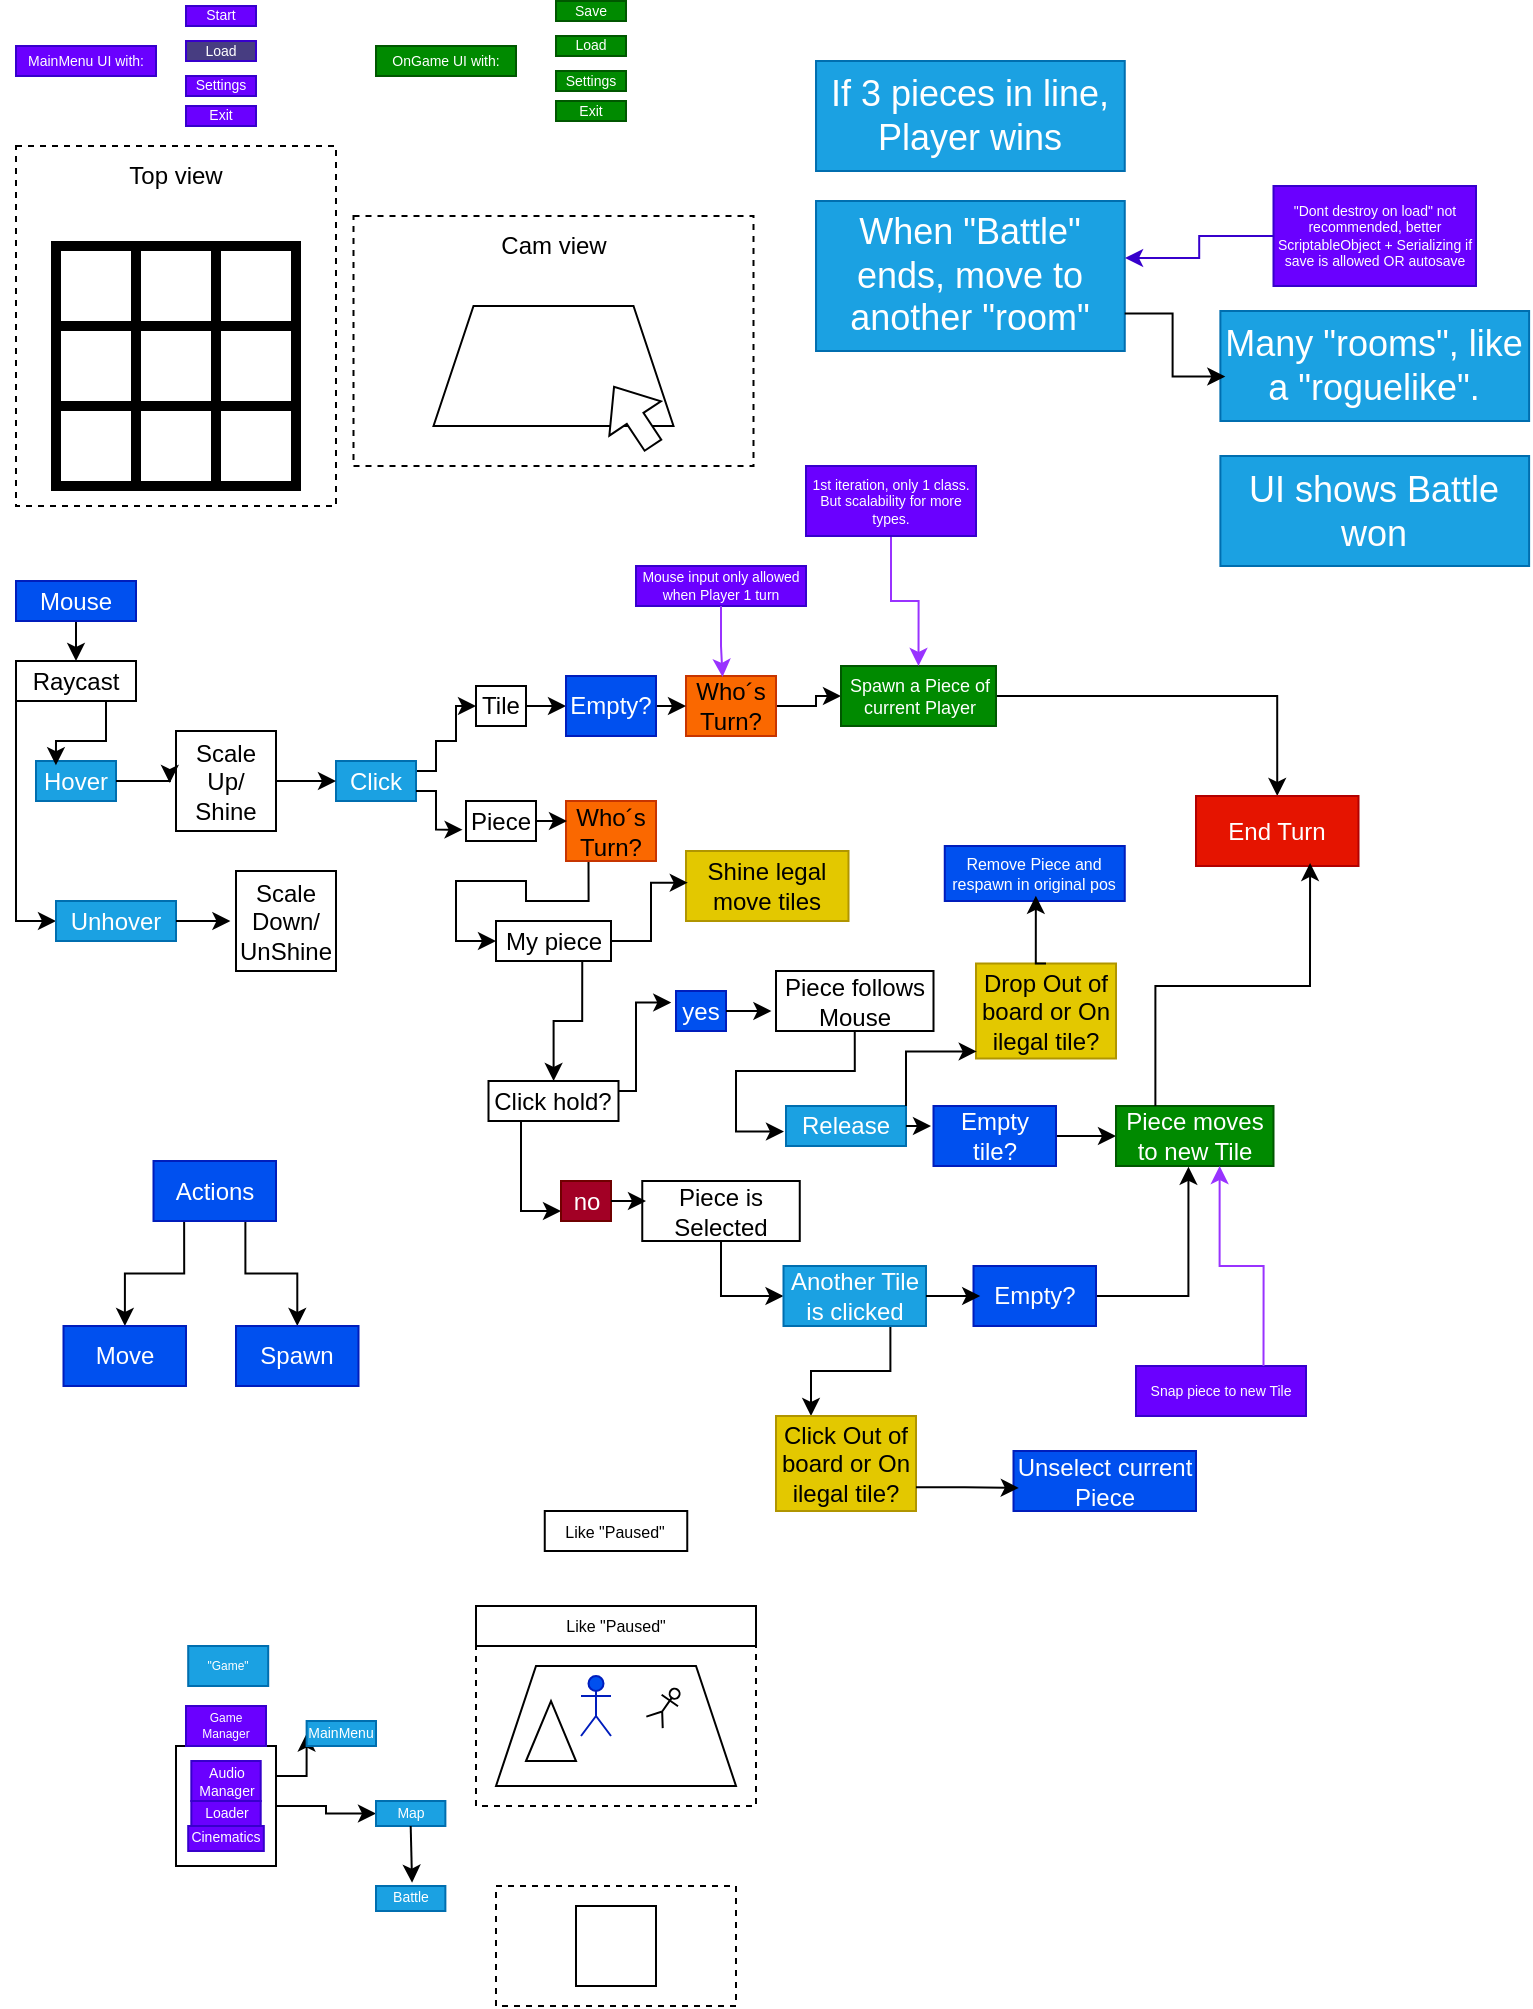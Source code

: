 <mxfile version="26.2.2">
  <diagram name="Page-1" id="vxN26Njm0pty9suC8YzT">
    <mxGraphModel dx="476" dy="280" grid="1" gridSize="10" guides="1" tooltips="1" connect="1" arrows="1" fold="1" page="1" pageScale="1" pageWidth="850" pageHeight="1100" math="0" shadow="0">
      <root>
        <mxCell id="0" />
        <mxCell id="1" parent="0" />
        <mxCell id="ZmJdUDW0BF6F8Jxe1vOk-39" value="" style="rounded=0;whiteSpace=wrap;html=1;dashed=1;" vertex="1" parent="1">
          <mxGeometry x="280" y="950" width="120" height="60" as="geometry" />
        </mxCell>
        <mxCell id="ZmJdUDW0BF6F8Jxe1vOk-38" value="" style="rounded=0;whiteSpace=wrap;html=1;dashed=1;" vertex="1" parent="1">
          <mxGeometry x="270" y="830" width="140" height="80" as="geometry" />
        </mxCell>
        <mxCell id="ci3O0Wn9E2MYP6Jl1eG7-16" value="" style="rounded=0;whiteSpace=wrap;html=1;fillColor=none;dashed=1;" parent="1" vertex="1">
          <mxGeometry x="40" y="80" width="160" height="180" as="geometry" />
        </mxCell>
        <mxCell id="ci3O0Wn9E2MYP6Jl1eG7-1" value="" style="whiteSpace=wrap;html=1;aspect=fixed;fillColor=none;strokeWidth=5;" parent="1" vertex="1">
          <mxGeometry x="60" y="130" width="40" height="40" as="geometry" />
        </mxCell>
        <mxCell id="ci3O0Wn9E2MYP6Jl1eG7-3" value="" style="whiteSpace=wrap;html=1;aspect=fixed;fillColor=none;strokeWidth=5;" parent="1" vertex="1">
          <mxGeometry x="100" y="130" width="40" height="40" as="geometry" />
        </mxCell>
        <mxCell id="ci3O0Wn9E2MYP6Jl1eG7-4" value="" style="whiteSpace=wrap;html=1;aspect=fixed;fillColor=none;strokeWidth=5;" parent="1" vertex="1">
          <mxGeometry x="140" y="130" width="40" height="40" as="geometry" />
        </mxCell>
        <mxCell id="ci3O0Wn9E2MYP6Jl1eG7-5" value="" style="whiteSpace=wrap;html=1;aspect=fixed;fillColor=none;strokeWidth=5;" parent="1" vertex="1">
          <mxGeometry x="60" y="170" width="40" height="40" as="geometry" />
        </mxCell>
        <mxCell id="ci3O0Wn9E2MYP6Jl1eG7-6" value="" style="whiteSpace=wrap;html=1;aspect=fixed;fillColor=none;strokeWidth=5;" parent="1" vertex="1">
          <mxGeometry x="100" y="170" width="40" height="40" as="geometry" />
        </mxCell>
        <mxCell id="ci3O0Wn9E2MYP6Jl1eG7-7" value="" style="whiteSpace=wrap;html=1;aspect=fixed;fillColor=none;strokeWidth=5;" parent="1" vertex="1">
          <mxGeometry x="140" y="170" width="40" height="40" as="geometry" />
        </mxCell>
        <mxCell id="ci3O0Wn9E2MYP6Jl1eG7-8" value="" style="whiteSpace=wrap;html=1;aspect=fixed;fillColor=none;strokeWidth=5;" parent="1" vertex="1">
          <mxGeometry x="60" y="210" width="40" height="40" as="geometry" />
        </mxCell>
        <mxCell id="ci3O0Wn9E2MYP6Jl1eG7-9" value="" style="whiteSpace=wrap;html=1;aspect=fixed;fillColor=none;strokeWidth=5;" parent="1" vertex="1">
          <mxGeometry x="100" y="210" width="40" height="40" as="geometry" />
        </mxCell>
        <mxCell id="ci3O0Wn9E2MYP6Jl1eG7-10" value="" style="whiteSpace=wrap;html=1;aspect=fixed;fillColor=none;strokeWidth=5;" parent="1" vertex="1">
          <mxGeometry x="140" y="210" width="40" height="40" as="geometry" />
        </mxCell>
        <mxCell id="ci3O0Wn9E2MYP6Jl1eG7-12" value="" style="shape=trapezoid;perimeter=trapezoidPerimeter;whiteSpace=wrap;html=1;fixedSize=1;" parent="1" vertex="1">
          <mxGeometry x="248.75" y="160" width="120" height="60" as="geometry" />
        </mxCell>
        <mxCell id="ci3O0Wn9E2MYP6Jl1eG7-13" value="" style="shape=flexArrow;endArrow=classic;html=1;rounded=0;fillColor=#FFFFFF;" parent="1" edge="1">
          <mxGeometry width="50" height="50" relative="1" as="geometry">
            <mxPoint x="358.75" y="230" as="sourcePoint" />
            <mxPoint x="338.75" y="200" as="targetPoint" />
          </mxGeometry>
        </mxCell>
        <mxCell id="ci3O0Wn9E2MYP6Jl1eG7-14" value="Top view" style="text;html=1;align=center;verticalAlign=middle;whiteSpace=wrap;rounded=0;" parent="1" vertex="1">
          <mxGeometry x="90" y="80" width="60" height="30" as="geometry" />
        </mxCell>
        <mxCell id="ci3O0Wn9E2MYP6Jl1eG7-15" value="Cam view" style="text;html=1;align=center;verticalAlign=middle;whiteSpace=wrap;rounded=0;" parent="1" vertex="1">
          <mxGeometry x="278.75" y="115" width="60" height="30" as="geometry" />
        </mxCell>
        <mxCell id="ci3O0Wn9E2MYP6Jl1eG7-17" value="" style="rounded=0;whiteSpace=wrap;html=1;fillColor=none;dashed=1;" parent="1" vertex="1">
          <mxGeometry x="208.75" y="115" width="200" height="125" as="geometry" />
        </mxCell>
        <mxCell id="ci3O0Wn9E2MYP6Jl1eG7-33" style="edgeStyle=orthogonalEdgeStyle;rounded=0;orthogonalLoop=1;jettySize=auto;html=1;exitX=0.25;exitY=1;exitDx=0;exitDy=0;entryX=0;entryY=0.5;entryDx=0;entryDy=0;" parent="1" source="ci3O0Wn9E2MYP6Jl1eG7-20" target="ci3O0Wn9E2MYP6Jl1eG7-32" edge="1">
          <mxGeometry relative="1" as="geometry">
            <Array as="points">
              <mxPoint x="40" y="357.5" />
              <mxPoint x="40" y="467.5" />
            </Array>
          </mxGeometry>
        </mxCell>
        <mxCell id="ci3O0Wn9E2MYP6Jl1eG7-20" value="Raycast" style="rounded=0;whiteSpace=wrap;html=1;" parent="1" vertex="1">
          <mxGeometry x="40" y="337.5" width="60" height="20" as="geometry" />
        </mxCell>
        <mxCell id="ci3O0Wn9E2MYP6Jl1eG7-27" style="edgeStyle=orthogonalEdgeStyle;rounded=0;orthogonalLoop=1;jettySize=auto;html=1;exitX=1;exitY=0.25;exitDx=0;exitDy=0;entryX=0;entryY=0.5;entryDx=0;entryDy=0;" parent="1" source="ci3O0Wn9E2MYP6Jl1eG7-21" target="ci3O0Wn9E2MYP6Jl1eG7-26" edge="1">
          <mxGeometry relative="1" as="geometry">
            <Array as="points">
              <mxPoint x="250" y="392.5" />
              <mxPoint x="250" y="377.5" />
              <mxPoint x="260" y="377.5" />
              <mxPoint x="260" y="360.5" />
            </Array>
          </mxGeometry>
        </mxCell>
        <mxCell id="ci3O0Wn9E2MYP6Jl1eG7-21" value="Click" style="rounded=0;whiteSpace=wrap;html=1;fillColor=#1ba1e2;fontColor=#ffffff;strokeColor=#006EAF;" parent="1" vertex="1">
          <mxGeometry x="200" y="387.5" width="40" height="20" as="geometry" />
        </mxCell>
        <mxCell id="ci3O0Wn9E2MYP6Jl1eG7-22" value="Hover" style="rounded=0;whiteSpace=wrap;html=1;fillColor=#1ba1e2;fontColor=#ffffff;strokeColor=#006EAF;" parent="1" vertex="1">
          <mxGeometry x="50" y="387.5" width="40" height="20" as="geometry" />
        </mxCell>
        <mxCell id="ci3O0Wn9E2MYP6Jl1eG7-89" style="edgeStyle=orthogonalEdgeStyle;rounded=0;orthogonalLoop=1;jettySize=auto;html=1;exitX=1;exitY=0.5;exitDx=0;exitDy=0;entryX=0;entryY=0.5;entryDx=0;entryDy=0;" parent="1" source="ci3O0Wn9E2MYP6Jl1eG7-99" target="ci3O0Wn9E2MYP6Jl1eG7-87" edge="1">
          <mxGeometry relative="1" as="geometry" />
        </mxCell>
        <mxCell id="ci3O0Wn9E2MYP6Jl1eG7-23" value="Release" style="rounded=0;whiteSpace=wrap;html=1;fillColor=#1ba1e2;fontColor=#ffffff;strokeColor=#006EAF;" parent="1" vertex="1">
          <mxGeometry x="425" y="560" width="60" height="20" as="geometry" />
        </mxCell>
        <mxCell id="ci3O0Wn9E2MYP6Jl1eG7-58" style="edgeStyle=orthogonalEdgeStyle;rounded=0;orthogonalLoop=1;jettySize=auto;html=1;exitX=1;exitY=0.5;exitDx=0;exitDy=0;entryX=0;entryY=0.5;entryDx=0;entryDy=0;" parent="1" source="ci3O0Wn9E2MYP6Jl1eG7-26" target="ci3O0Wn9E2MYP6Jl1eG7-57" edge="1">
          <mxGeometry relative="1" as="geometry" />
        </mxCell>
        <mxCell id="ci3O0Wn9E2MYP6Jl1eG7-26" value="Tile" style="rounded=0;whiteSpace=wrap;html=1;" parent="1" vertex="1">
          <mxGeometry x="270" y="350" width="25" height="20" as="geometry" />
        </mxCell>
        <mxCell id="ci3O0Wn9E2MYP6Jl1eG7-28" value="Piece" style="rounded=0;whiteSpace=wrap;html=1;" parent="1" vertex="1">
          <mxGeometry x="265" y="407.5" width="35" height="20" as="geometry" />
        </mxCell>
        <mxCell id="ci3O0Wn9E2MYP6Jl1eG7-32" value="Unhover" style="rounded=0;whiteSpace=wrap;html=1;fillColor=#1ba1e2;fontColor=#ffffff;strokeColor=#006EAF;" parent="1" vertex="1">
          <mxGeometry x="60" y="457.5" width="60" height="20" as="geometry" />
        </mxCell>
        <mxCell id="ci3O0Wn9E2MYP6Jl1eG7-35" style="edgeStyle=orthogonalEdgeStyle;rounded=0;orthogonalLoop=1;jettySize=auto;html=1;exitX=0.75;exitY=1;exitDx=0;exitDy=0;entryX=0.249;entryY=0.106;entryDx=0;entryDy=0;entryPerimeter=0;" parent="1" source="ci3O0Wn9E2MYP6Jl1eG7-20" target="ci3O0Wn9E2MYP6Jl1eG7-22" edge="1">
          <mxGeometry relative="1" as="geometry" />
        </mxCell>
        <mxCell id="ci3O0Wn9E2MYP6Jl1eG7-40" style="edgeStyle=orthogonalEdgeStyle;rounded=0;orthogonalLoop=1;jettySize=auto;html=1;exitX=1;exitY=0.5;exitDx=0;exitDy=0;entryX=0;entryY=0.5;entryDx=0;entryDy=0;" parent="1" source="ci3O0Wn9E2MYP6Jl1eG7-36" target="ci3O0Wn9E2MYP6Jl1eG7-21" edge="1">
          <mxGeometry relative="1" as="geometry" />
        </mxCell>
        <mxCell id="ci3O0Wn9E2MYP6Jl1eG7-36" value="Scale Up/ Shine" style="rounded=0;whiteSpace=wrap;html=1;" parent="1" vertex="1">
          <mxGeometry x="120" y="372.5" width="50" height="50" as="geometry" />
        </mxCell>
        <mxCell id="ci3O0Wn9E2MYP6Jl1eG7-37" style="edgeStyle=orthogonalEdgeStyle;rounded=0;orthogonalLoop=1;jettySize=auto;html=1;exitX=1;exitY=0.5;exitDx=0;exitDy=0;entryX=-0.062;entryY=0.52;entryDx=0;entryDy=0;entryPerimeter=0;" parent="1" source="ci3O0Wn9E2MYP6Jl1eG7-22" target="ci3O0Wn9E2MYP6Jl1eG7-36" edge="1">
          <mxGeometry relative="1" as="geometry" />
        </mxCell>
        <mxCell id="ci3O0Wn9E2MYP6Jl1eG7-38" value="Scale Down/ UnShine" style="rounded=0;whiteSpace=wrap;html=1;" parent="1" vertex="1">
          <mxGeometry x="150" y="442.5" width="50" height="50" as="geometry" />
        </mxCell>
        <mxCell id="ci3O0Wn9E2MYP6Jl1eG7-39" style="edgeStyle=orthogonalEdgeStyle;rounded=0;orthogonalLoop=1;jettySize=auto;html=1;exitX=1;exitY=0.5;exitDx=0;exitDy=0;entryX=-0.057;entryY=0.492;entryDx=0;entryDy=0;entryPerimeter=0;" parent="1" source="ci3O0Wn9E2MYP6Jl1eG7-32" target="ci3O0Wn9E2MYP6Jl1eG7-38" edge="1">
          <mxGeometry relative="1" as="geometry" />
        </mxCell>
        <mxCell id="ci3O0Wn9E2MYP6Jl1eG7-43" style="edgeStyle=orthogonalEdgeStyle;rounded=0;orthogonalLoop=1;jettySize=auto;html=1;exitX=1;exitY=0.75;exitDx=0;exitDy=0;entryX=-0.049;entryY=0.717;entryDx=0;entryDy=0;entryPerimeter=0;" parent="1" source="ci3O0Wn9E2MYP6Jl1eG7-21" target="ci3O0Wn9E2MYP6Jl1eG7-28" edge="1">
          <mxGeometry relative="1" as="geometry">
            <Array as="points">
              <mxPoint x="250" y="402.5" />
              <mxPoint x="250" y="421.5" />
            </Array>
          </mxGeometry>
        </mxCell>
        <mxCell id="ci3O0Wn9E2MYP6Jl1eG7-45" style="edgeStyle=orthogonalEdgeStyle;rounded=0;orthogonalLoop=1;jettySize=auto;html=1;exitX=0.5;exitY=1;exitDx=0;exitDy=0;entryX=0.5;entryY=0;entryDx=0;entryDy=0;" parent="1" source="ci3O0Wn9E2MYP6Jl1eG7-44" target="ci3O0Wn9E2MYP6Jl1eG7-20" edge="1">
          <mxGeometry relative="1" as="geometry" />
        </mxCell>
        <mxCell id="ci3O0Wn9E2MYP6Jl1eG7-44" value="Mouse" style="rounded=0;whiteSpace=wrap;html=1;fillColor=#0050ef;fontColor=#ffffff;strokeColor=#001DBC;" parent="1" vertex="1">
          <mxGeometry x="40" y="297.5" width="60" height="20" as="geometry" />
        </mxCell>
        <mxCell id="ci3O0Wn9E2MYP6Jl1eG7-63" style="edgeStyle=orthogonalEdgeStyle;rounded=0;orthogonalLoop=1;jettySize=auto;html=1;exitX=1;exitY=0.5;exitDx=0;exitDy=0;" parent="1" source="ci3O0Wn9E2MYP6Jl1eG7-46" target="ci3O0Wn9E2MYP6Jl1eG7-51" edge="1">
          <mxGeometry relative="1" as="geometry" />
        </mxCell>
        <mxCell id="ci3O0Wn9E2MYP6Jl1eG7-46" value="Who´s Turn?" style="rounded=0;whiteSpace=wrap;html=1;fillColor=#fa6800;fontColor=#000000;strokeColor=#C73500;" parent="1" vertex="1">
          <mxGeometry x="375" y="345" width="45" height="30" as="geometry" />
        </mxCell>
        <mxCell id="ci3O0Wn9E2MYP6Jl1eG7-48" value="Mouse input only allowed when Player 1 turn" style="rounded=0;whiteSpace=wrap;html=1;fillColor=#6a00ff;fontColor=#ffffff;strokeColor=#3700CC;fontSize=7;" parent="1" vertex="1">
          <mxGeometry x="350" y="290" width="85" height="20" as="geometry" />
        </mxCell>
        <mxCell id="ci3O0Wn9E2MYP6Jl1eG7-50" style="edgeStyle=orthogonalEdgeStyle;rounded=0;orthogonalLoop=1;jettySize=auto;html=1;exitX=0.5;exitY=1;exitDx=0;exitDy=0;entryX=0.406;entryY=0.015;entryDx=0;entryDy=0;entryPerimeter=0;strokeColor=#9933FF;" parent="1" source="ci3O0Wn9E2MYP6Jl1eG7-48" target="ci3O0Wn9E2MYP6Jl1eG7-46" edge="1">
          <mxGeometry relative="1" as="geometry">
            <Array as="points">
              <mxPoint x="392" y="330" />
              <mxPoint x="393" y="330" />
            </Array>
          </mxGeometry>
        </mxCell>
        <mxCell id="ci3O0Wn9E2MYP6Jl1eG7-73" style="edgeStyle=orthogonalEdgeStyle;rounded=0;orthogonalLoop=1;jettySize=auto;html=1;exitX=1;exitY=0.5;exitDx=0;exitDy=0;entryX=0.5;entryY=0;entryDx=0;entryDy=0;" parent="1" source="ci3O0Wn9E2MYP6Jl1eG7-51" target="ci3O0Wn9E2MYP6Jl1eG7-72" edge="1">
          <mxGeometry relative="1" as="geometry" />
        </mxCell>
        <mxCell id="ci3O0Wn9E2MYP6Jl1eG7-51" value="Spawn a Piece of current Player" style="rounded=0;whiteSpace=wrap;html=1;fontSize=9;fillColor=#008a00;fontColor=#ffffff;strokeColor=#005700;" parent="1" vertex="1">
          <mxGeometry x="452.5" y="340" width="77.5" height="30" as="geometry" />
        </mxCell>
        <mxCell id="ci3O0Wn9E2MYP6Jl1eG7-56" style="edgeStyle=orthogonalEdgeStyle;rounded=0;orthogonalLoop=1;jettySize=auto;html=1;exitX=0.5;exitY=1;exitDx=0;exitDy=0;entryX=0.5;entryY=0;entryDx=0;entryDy=0;strokeColor=#9933FF;" parent="1" source="ci3O0Wn9E2MYP6Jl1eG7-54" target="ci3O0Wn9E2MYP6Jl1eG7-51" edge="1">
          <mxGeometry relative="1" as="geometry" />
        </mxCell>
        <mxCell id="ci3O0Wn9E2MYP6Jl1eG7-54" value="1st iteration, only 1 class. But scalability for more types." style="rounded=0;whiteSpace=wrap;html=1;fillColor=#6a00ff;fontColor=#ffffff;strokeColor=#3700CC;fontSize=7;" parent="1" vertex="1">
          <mxGeometry x="435" y="240" width="85" height="35" as="geometry" />
        </mxCell>
        <mxCell id="ci3O0Wn9E2MYP6Jl1eG7-59" style="edgeStyle=orthogonalEdgeStyle;rounded=0;orthogonalLoop=1;jettySize=auto;html=1;exitX=1;exitY=0.5;exitDx=0;exitDy=0;entryX=0;entryY=0.5;entryDx=0;entryDy=0;" parent="1" source="ci3O0Wn9E2MYP6Jl1eG7-57" target="ci3O0Wn9E2MYP6Jl1eG7-46" edge="1">
          <mxGeometry relative="1" as="geometry" />
        </mxCell>
        <mxCell id="ci3O0Wn9E2MYP6Jl1eG7-57" value="Empty?" style="rounded=0;whiteSpace=wrap;html=1;fillColor=#0050ef;fontColor=#ffffff;strokeColor=#001DBC;" parent="1" vertex="1">
          <mxGeometry x="315" y="345" width="45" height="30" as="geometry" />
        </mxCell>
        <mxCell id="ci3O0Wn9E2MYP6Jl1eG7-69" style="edgeStyle=orthogonalEdgeStyle;rounded=0;orthogonalLoop=1;jettySize=auto;html=1;exitX=0.25;exitY=1;exitDx=0;exitDy=0;entryX=0;entryY=0.5;entryDx=0;entryDy=0;" parent="1" source="ci3O0Wn9E2MYP6Jl1eG7-65" target="ci3O0Wn9E2MYP6Jl1eG7-67" edge="1">
          <mxGeometry relative="1" as="geometry" />
        </mxCell>
        <mxCell id="ci3O0Wn9E2MYP6Jl1eG7-65" value="Who´s Turn?" style="rounded=0;whiteSpace=wrap;html=1;fillColor=#fa6800;fontColor=#000000;strokeColor=#C73500;" parent="1" vertex="1">
          <mxGeometry x="315" y="407.5" width="45" height="30" as="geometry" />
        </mxCell>
        <mxCell id="ci3O0Wn9E2MYP6Jl1eG7-66" style="edgeStyle=orthogonalEdgeStyle;rounded=0;orthogonalLoop=1;jettySize=auto;html=1;exitX=1;exitY=0.5;exitDx=0;exitDy=0;entryX=0.012;entryY=0.356;entryDx=0;entryDy=0;entryPerimeter=0;" parent="1" source="ci3O0Wn9E2MYP6Jl1eG7-28" target="ci3O0Wn9E2MYP6Jl1eG7-65" edge="1">
          <mxGeometry relative="1" as="geometry" />
        </mxCell>
        <mxCell id="ci3O0Wn9E2MYP6Jl1eG7-75" style="edgeStyle=orthogonalEdgeStyle;rounded=0;orthogonalLoop=1;jettySize=auto;html=1;exitX=0.75;exitY=1;exitDx=0;exitDy=0;" parent="1" source="ci3O0Wn9E2MYP6Jl1eG7-67" target="ci3O0Wn9E2MYP6Jl1eG7-74" edge="1">
          <mxGeometry relative="1" as="geometry" />
        </mxCell>
        <mxCell id="ci3O0Wn9E2MYP6Jl1eG7-67" value="My piece" style="rounded=0;whiteSpace=wrap;html=1;" parent="1" vertex="1">
          <mxGeometry x="280" y="467.5" width="57.5" height="20" as="geometry" />
        </mxCell>
        <mxCell id="ci3O0Wn9E2MYP6Jl1eG7-70" value="Shine legal move tiles" style="rounded=0;whiteSpace=wrap;html=1;fillColor=#e3c800;fontColor=#000000;strokeColor=#B09500;" parent="1" vertex="1">
          <mxGeometry x="375" y="432.5" width="81.25" height="35" as="geometry" />
        </mxCell>
        <mxCell id="ci3O0Wn9E2MYP6Jl1eG7-71" style="edgeStyle=orthogonalEdgeStyle;rounded=0;orthogonalLoop=1;jettySize=auto;html=1;exitX=1;exitY=0.5;exitDx=0;exitDy=0;entryX=0.011;entryY=0.453;entryDx=0;entryDy=0;entryPerimeter=0;" parent="1" source="ci3O0Wn9E2MYP6Jl1eG7-67" target="ci3O0Wn9E2MYP6Jl1eG7-70" edge="1">
          <mxGeometry relative="1" as="geometry" />
        </mxCell>
        <mxCell id="ci3O0Wn9E2MYP6Jl1eG7-72" value="End Turn" style="rounded=0;whiteSpace=wrap;html=1;fillColor=#e51400;fontColor=#ffffff;strokeColor=#B20000;" parent="1" vertex="1">
          <mxGeometry x="630" y="405" width="81.25" height="35" as="geometry" />
        </mxCell>
        <mxCell id="ci3O0Wn9E2MYP6Jl1eG7-94" style="edgeStyle=orthogonalEdgeStyle;rounded=0;orthogonalLoop=1;jettySize=auto;html=1;exitX=0.25;exitY=1;exitDx=0;exitDy=0;entryX=0;entryY=0.75;entryDx=0;entryDy=0;" parent="1" source="ci3O0Wn9E2MYP6Jl1eG7-74" target="ci3O0Wn9E2MYP6Jl1eG7-81" edge="1">
          <mxGeometry relative="1" as="geometry" />
        </mxCell>
        <mxCell id="ci3O0Wn9E2MYP6Jl1eG7-74" value="Click hold?" style="rounded=0;whiteSpace=wrap;html=1;" parent="1" vertex="1">
          <mxGeometry x="276.25" y="547.5" width="65" height="20" as="geometry" />
        </mxCell>
        <mxCell id="ci3O0Wn9E2MYP6Jl1eG7-76" value="Piece follows Mouse" style="rounded=0;whiteSpace=wrap;html=1;" parent="1" vertex="1">
          <mxGeometry x="420" y="492.5" width="78.75" height="30" as="geometry" />
        </mxCell>
        <mxCell id="ci3O0Wn9E2MYP6Jl1eG7-86" style="edgeStyle=orthogonalEdgeStyle;rounded=0;orthogonalLoop=1;jettySize=auto;html=1;exitX=0.5;exitY=1;exitDx=0;exitDy=0;entryX=0;entryY=0.5;entryDx=0;entryDy=0;" parent="1" source="ci3O0Wn9E2MYP6Jl1eG7-78" target="ci3O0Wn9E2MYP6Jl1eG7-85" edge="1">
          <mxGeometry relative="1" as="geometry" />
        </mxCell>
        <mxCell id="ci3O0Wn9E2MYP6Jl1eG7-78" value="Piece is Selected" style="rounded=0;whiteSpace=wrap;html=1;" parent="1" vertex="1">
          <mxGeometry x="353.13" y="597.5" width="78.75" height="30" as="geometry" />
        </mxCell>
        <mxCell id="ci3O0Wn9E2MYP6Jl1eG7-79" value="yes" style="rounded=0;whiteSpace=wrap;html=1;fillColor=#0050ef;fontColor=#ffffff;strokeColor=#001DBC;" parent="1" vertex="1">
          <mxGeometry x="370" y="502.5" width="25" height="20" as="geometry" />
        </mxCell>
        <mxCell id="ci3O0Wn9E2MYP6Jl1eG7-80" style="edgeStyle=orthogonalEdgeStyle;rounded=0;orthogonalLoop=1;jettySize=auto;html=1;exitX=1;exitY=0.25;exitDx=0;exitDy=0;entryX=-0.095;entryY=0.29;entryDx=0;entryDy=0;entryPerimeter=0;" parent="1" source="ci3O0Wn9E2MYP6Jl1eG7-74" target="ci3O0Wn9E2MYP6Jl1eG7-79" edge="1">
          <mxGeometry relative="1" as="geometry">
            <Array as="points">
              <mxPoint x="350" y="552.5" />
              <mxPoint x="350" y="508.5" />
            </Array>
          </mxGeometry>
        </mxCell>
        <mxCell id="ci3O0Wn9E2MYP6Jl1eG7-81" value="no" style="rounded=0;whiteSpace=wrap;html=1;fillColor=#a20025;fontColor=#ffffff;strokeColor=#6F0000;" parent="1" vertex="1">
          <mxGeometry x="312.5" y="597.5" width="25" height="20" as="geometry" />
        </mxCell>
        <mxCell id="ci3O0Wn9E2MYP6Jl1eG7-83" style="edgeStyle=orthogonalEdgeStyle;rounded=0;orthogonalLoop=1;jettySize=auto;html=1;exitX=1;exitY=0.5;exitDx=0;exitDy=0;entryX=-0.029;entryY=0.664;entryDx=0;entryDy=0;entryPerimeter=0;" parent="1" source="ci3O0Wn9E2MYP6Jl1eG7-79" target="ci3O0Wn9E2MYP6Jl1eG7-76" edge="1">
          <mxGeometry relative="1" as="geometry" />
        </mxCell>
        <mxCell id="ci3O0Wn9E2MYP6Jl1eG7-108" style="edgeStyle=orthogonalEdgeStyle;rounded=0;orthogonalLoop=1;jettySize=auto;html=1;exitX=0.75;exitY=1;exitDx=0;exitDy=0;entryX=0.25;entryY=0;entryDx=0;entryDy=0;" parent="1" source="ci3O0Wn9E2MYP6Jl1eG7-85" target="ci3O0Wn9E2MYP6Jl1eG7-107" edge="1">
          <mxGeometry relative="1" as="geometry" />
        </mxCell>
        <mxCell id="ci3O0Wn9E2MYP6Jl1eG7-85" value="Another Tile is clicked" style="rounded=0;whiteSpace=wrap;html=1;fillColor=#1ba1e2;fontColor=#ffffff;strokeColor=#006EAF;" parent="1" vertex="1">
          <mxGeometry x="423.75" y="640" width="71.25" height="30" as="geometry" />
        </mxCell>
        <mxCell id="ci3O0Wn9E2MYP6Jl1eG7-87" value="Piece moves to new Tile" style="rounded=0;whiteSpace=wrap;html=1;fillColor=#008a00;fontColor=#ffffff;strokeColor=#005700;" parent="1" vertex="1">
          <mxGeometry x="590" y="560" width="78.75" height="30" as="geometry" />
        </mxCell>
        <mxCell id="ci3O0Wn9E2MYP6Jl1eG7-88" style="edgeStyle=orthogonalEdgeStyle;rounded=0;orthogonalLoop=1;jettySize=auto;html=1;exitX=0.5;exitY=1;exitDx=0;exitDy=0;entryX=-0.017;entryY=0.64;entryDx=0;entryDy=0;entryPerimeter=0;" parent="1" source="ci3O0Wn9E2MYP6Jl1eG7-76" target="ci3O0Wn9E2MYP6Jl1eG7-23" edge="1">
          <mxGeometry relative="1" as="geometry" />
        </mxCell>
        <mxCell id="ci3O0Wn9E2MYP6Jl1eG7-90" style="edgeStyle=orthogonalEdgeStyle;rounded=0;orthogonalLoop=1;jettySize=auto;html=1;exitX=1;exitY=0.5;exitDx=0;exitDy=0;entryX=0.46;entryY=1.013;entryDx=0;entryDy=0;entryPerimeter=0;" parent="1" source="ci3O0Wn9E2MYP6Jl1eG7-96" target="ci3O0Wn9E2MYP6Jl1eG7-87" edge="1">
          <mxGeometry relative="1" as="geometry" />
        </mxCell>
        <mxCell id="ci3O0Wn9E2MYP6Jl1eG7-91" style="edgeStyle=orthogonalEdgeStyle;rounded=0;orthogonalLoop=1;jettySize=auto;html=1;exitX=0.25;exitY=0;exitDx=0;exitDy=0;entryX=0.702;entryY=0.957;entryDx=0;entryDy=0;entryPerimeter=0;" parent="1" source="ci3O0Wn9E2MYP6Jl1eG7-87" target="ci3O0Wn9E2MYP6Jl1eG7-72" edge="1">
          <mxGeometry relative="1" as="geometry" />
        </mxCell>
        <mxCell id="ci3O0Wn9E2MYP6Jl1eG7-92" value="Snap piece to new Tile" style="rounded=0;whiteSpace=wrap;html=1;fillColor=#6a00ff;fontColor=#ffffff;strokeColor=#3700CC;fontSize=7;" parent="1" vertex="1">
          <mxGeometry x="600" y="690" width="85" height="25" as="geometry" />
        </mxCell>
        <mxCell id="ci3O0Wn9E2MYP6Jl1eG7-93" style="edgeStyle=orthogonalEdgeStyle;rounded=0;orthogonalLoop=1;jettySize=auto;html=1;exitX=0.75;exitY=0;exitDx=0;exitDy=0;entryX=0.658;entryY=1;entryDx=0;entryDy=0;entryPerimeter=0;strokeColor=#9933FF;" parent="1" source="ci3O0Wn9E2MYP6Jl1eG7-92" target="ci3O0Wn9E2MYP6Jl1eG7-87" edge="1">
          <mxGeometry relative="1" as="geometry" />
        </mxCell>
        <mxCell id="ci3O0Wn9E2MYP6Jl1eG7-95" style="edgeStyle=orthogonalEdgeStyle;rounded=0;orthogonalLoop=1;jettySize=auto;html=1;exitX=1;exitY=0.5;exitDx=0;exitDy=0;entryX=0.024;entryY=0.35;entryDx=0;entryDy=0;entryPerimeter=0;" parent="1" source="ci3O0Wn9E2MYP6Jl1eG7-81" target="ci3O0Wn9E2MYP6Jl1eG7-78" edge="1">
          <mxGeometry relative="1" as="geometry" />
        </mxCell>
        <mxCell id="ci3O0Wn9E2MYP6Jl1eG7-96" value="Empty?" style="rounded=0;whiteSpace=wrap;html=1;fillColor=#0050ef;fontColor=#ffffff;strokeColor=#001DBC;" parent="1" vertex="1">
          <mxGeometry x="518.75" y="640" width="61.25" height="30" as="geometry" />
        </mxCell>
        <mxCell id="ci3O0Wn9E2MYP6Jl1eG7-98" style="edgeStyle=orthogonalEdgeStyle;rounded=0;orthogonalLoop=1;jettySize=auto;html=1;exitX=1;exitY=0.5;exitDx=0;exitDy=0;entryX=0.054;entryY=0.52;entryDx=0;entryDy=0;entryPerimeter=0;" parent="1" source="ci3O0Wn9E2MYP6Jl1eG7-85" target="ci3O0Wn9E2MYP6Jl1eG7-96" edge="1">
          <mxGeometry relative="1" as="geometry" />
        </mxCell>
        <mxCell id="ci3O0Wn9E2MYP6Jl1eG7-99" value="Empty tile?" style="rounded=0;whiteSpace=wrap;html=1;fillColor=#0050ef;fontColor=#ffffff;strokeColor=#001DBC;" parent="1" vertex="1">
          <mxGeometry x="498.75" y="560" width="61.25" height="30" as="geometry" />
        </mxCell>
        <mxCell id="ci3O0Wn9E2MYP6Jl1eG7-101" style="edgeStyle=orthogonalEdgeStyle;rounded=0;orthogonalLoop=1;jettySize=auto;html=1;exitX=1;exitY=0.5;exitDx=0;exitDy=0;entryX=-0.021;entryY=0.35;entryDx=0;entryDy=0;entryPerimeter=0;" parent="1" source="ci3O0Wn9E2MYP6Jl1eG7-23" target="ci3O0Wn9E2MYP6Jl1eG7-99" edge="1">
          <mxGeometry relative="1" as="geometry" />
        </mxCell>
        <mxCell id="ci3O0Wn9E2MYP6Jl1eG7-102" value="Drop Out of board or On ilegal tile?" style="rounded=0;whiteSpace=wrap;html=1;fillColor=#e3c800;fontColor=#000000;strokeColor=#B09500;" parent="1" vertex="1">
          <mxGeometry x="520" y="488.75" width="70" height="47.5" as="geometry" />
        </mxCell>
        <mxCell id="ci3O0Wn9E2MYP6Jl1eG7-104" value="Remove Piece and respawn in original pos" style="rounded=0;whiteSpace=wrap;html=1;fillColor=#0050ef;fontColor=#ffffff;strokeColor=#001DBC;fontSize=8;" parent="1" vertex="1">
          <mxGeometry x="504.38" y="430" width="90" height="27.5" as="geometry" />
        </mxCell>
        <mxCell id="ci3O0Wn9E2MYP6Jl1eG7-105" style="edgeStyle=orthogonalEdgeStyle;rounded=0;orthogonalLoop=1;jettySize=auto;html=1;exitX=0.5;exitY=0;exitDx=0;exitDy=0;entryX=0.506;entryY=0.905;entryDx=0;entryDy=0;entryPerimeter=0;" parent="1" source="ci3O0Wn9E2MYP6Jl1eG7-102" target="ci3O0Wn9E2MYP6Jl1eG7-104" edge="1">
          <mxGeometry relative="1" as="geometry" />
        </mxCell>
        <mxCell id="ci3O0Wn9E2MYP6Jl1eG7-106" style="edgeStyle=orthogonalEdgeStyle;rounded=0;orthogonalLoop=1;jettySize=auto;html=1;exitX=1;exitY=0;exitDx=0;exitDy=0;entryX=0.005;entryY=0.926;entryDx=0;entryDy=0;entryPerimeter=0;" parent="1" source="ci3O0Wn9E2MYP6Jl1eG7-23" target="ci3O0Wn9E2MYP6Jl1eG7-102" edge="1">
          <mxGeometry relative="1" as="geometry" />
        </mxCell>
        <mxCell id="ci3O0Wn9E2MYP6Jl1eG7-107" value="Click Out of board or On ilegal tile?" style="rounded=0;whiteSpace=wrap;html=1;fillColor=#e3c800;fontColor=#000000;strokeColor=#B09500;" parent="1" vertex="1">
          <mxGeometry x="420" y="715" width="70" height="47.5" as="geometry" />
        </mxCell>
        <mxCell id="ci3O0Wn9E2MYP6Jl1eG7-109" value="Unselect current Piece" style="rounded=0;whiteSpace=wrap;html=1;fillColor=#0050ef;fontColor=#ffffff;strokeColor=#001DBC;" parent="1" vertex="1">
          <mxGeometry x="538.75" y="732.5" width="91.25" height="30" as="geometry" />
        </mxCell>
        <mxCell id="ci3O0Wn9E2MYP6Jl1eG7-110" style="edgeStyle=orthogonalEdgeStyle;rounded=0;orthogonalLoop=1;jettySize=auto;html=1;exitX=1;exitY=0.75;exitDx=0;exitDy=0;entryX=0.029;entryY=0.615;entryDx=0;entryDy=0;entryPerimeter=0;" parent="1" source="ci3O0Wn9E2MYP6Jl1eG7-107" target="ci3O0Wn9E2MYP6Jl1eG7-109" edge="1">
          <mxGeometry relative="1" as="geometry" />
        </mxCell>
        <mxCell id="ci3O0Wn9E2MYP6Jl1eG7-111" value="If 3 pieces in line, Player wins" style="rounded=0;whiteSpace=wrap;html=1;fillColor=#1ba1e2;fontColor=#ffffff;strokeColor=#006EAF;fontSize=18;" parent="1" vertex="1">
          <mxGeometry x="440.01" y="37.5" width="154.37" height="55" as="geometry" />
        </mxCell>
        <mxCell id="ci3O0Wn9E2MYP6Jl1eG7-112" value="When &quot;Battle&quot; ends, move to another &quot;room&quot;" style="rounded=0;whiteSpace=wrap;html=1;fillColor=#1ba1e2;fontColor=#ffffff;strokeColor=#006EAF;fontSize=18;" parent="1" vertex="1">
          <mxGeometry x="440.01" y="107.5" width="154.37" height="75" as="geometry" />
        </mxCell>
        <mxCell id="ci3O0Wn9E2MYP6Jl1eG7-113" value="&quot;Dont destroy on load&quot; not recommended, better ScriptableObject + Serializing if save is allowed OR autosave" style="rounded=0;whiteSpace=wrap;html=1;fillColor=#6a00ff;fontColor=#ffffff;strokeColor=#3700CC;fontSize=7;" parent="1" vertex="1">
          <mxGeometry x="668.75" y="100" width="101.25" height="50" as="geometry" />
        </mxCell>
        <mxCell id="ci3O0Wn9E2MYP6Jl1eG7-114" style="edgeStyle=orthogonalEdgeStyle;rounded=0;orthogonalLoop=1;jettySize=auto;html=1;exitX=0;exitY=0.5;exitDx=0;exitDy=0;entryX=1.001;entryY=0.38;entryDx=0;entryDy=0;entryPerimeter=0;fillColor=#6a00ff;strokeColor=#3700CC;" parent="1" source="ci3O0Wn9E2MYP6Jl1eG7-113" target="ci3O0Wn9E2MYP6Jl1eG7-112" edge="1">
          <mxGeometry relative="1" as="geometry" />
        </mxCell>
        <mxCell id="ci3O0Wn9E2MYP6Jl1eG7-115" value="Many &quot;rooms&quot;, like a &quot;roguelike&quot;." style="rounded=0;whiteSpace=wrap;html=1;fillColor=#1ba1e2;fontColor=#ffffff;strokeColor=#006EAF;fontSize=18;" parent="1" vertex="1">
          <mxGeometry x="642.19" y="162.5" width="154.37" height="55" as="geometry" />
        </mxCell>
        <mxCell id="ci3O0Wn9E2MYP6Jl1eG7-116" style="edgeStyle=orthogonalEdgeStyle;rounded=0;orthogonalLoop=1;jettySize=auto;html=1;exitX=1;exitY=0.75;exitDx=0;exitDy=0;entryX=0.016;entryY=0.596;entryDx=0;entryDy=0;entryPerimeter=0;" parent="1" source="ci3O0Wn9E2MYP6Jl1eG7-112" target="ci3O0Wn9E2MYP6Jl1eG7-115" edge="1">
          <mxGeometry relative="1" as="geometry" />
        </mxCell>
        <mxCell id="ci3O0Wn9E2MYP6Jl1eG7-117" value="UI shows Battle won" style="rounded=0;whiteSpace=wrap;html=1;fillColor=#1ba1e2;fontColor=#ffffff;strokeColor=#006EAF;fontSize=18;" parent="1" vertex="1">
          <mxGeometry x="642.19" y="235" width="154.37" height="55" as="geometry" />
        </mxCell>
        <mxCell id="ci3O0Wn9E2MYP6Jl1eG7-118" value="MainMenu UI with:" style="rounded=0;whiteSpace=wrap;html=1;fillColor=#6a00ff;fontColor=#ffffff;strokeColor=#3700CC;fontSize=7;" parent="1" vertex="1">
          <mxGeometry x="40" y="30" width="70" height="15" as="geometry" />
        </mxCell>
        <mxCell id="ci3O0Wn9E2MYP6Jl1eG7-119" value="Start" style="rounded=0;whiteSpace=wrap;html=1;fillColor=#6a00ff;fontColor=#ffffff;strokeColor=#3700CC;fontSize=7;" parent="1" vertex="1">
          <mxGeometry x="125" y="10" width="35" height="10" as="geometry" />
        </mxCell>
        <mxCell id="ci3O0Wn9E2MYP6Jl1eG7-120" value="Load" style="rounded=0;whiteSpace=wrap;html=1;fillColor=#473D81;fontColor=#ffffff;strokeColor=#3700CC;fontSize=7;" parent="1" vertex="1">
          <mxGeometry x="125" y="27.5" width="35" height="10" as="geometry" />
        </mxCell>
        <mxCell id="ci3O0Wn9E2MYP6Jl1eG7-121" value="Settings" style="rounded=0;whiteSpace=wrap;html=1;fillColor=#6a00ff;fontColor=#ffffff;strokeColor=#3700CC;fontSize=7;" parent="1" vertex="1">
          <mxGeometry x="125" y="45" width="35" height="10" as="geometry" />
        </mxCell>
        <mxCell id="ci3O0Wn9E2MYP6Jl1eG7-122" value="Exit" style="rounded=0;whiteSpace=wrap;html=1;fillColor=#6a00ff;fontColor=#ffffff;strokeColor=#3700CC;fontSize=7;" parent="1" vertex="1">
          <mxGeometry x="125" y="60" width="35" height="10" as="geometry" />
        </mxCell>
        <mxCell id="ci3O0Wn9E2MYP6Jl1eG7-123" value="Save" style="rounded=0;whiteSpace=wrap;html=1;fillColor=#008a00;fontColor=#ffffff;strokeColor=#005700;fontSize=7;" parent="1" vertex="1">
          <mxGeometry x="310" y="7.5" width="35" height="10" as="geometry" />
        </mxCell>
        <mxCell id="ci3O0Wn9E2MYP6Jl1eG7-124" value="Load" style="rounded=0;whiteSpace=wrap;html=1;fillColor=#008a00;fontColor=#ffffff;strokeColor=#005700;fontSize=7;" parent="1" vertex="1">
          <mxGeometry x="310" y="25" width="35" height="10" as="geometry" />
        </mxCell>
        <mxCell id="ci3O0Wn9E2MYP6Jl1eG7-125" value="Settings" style="rounded=0;whiteSpace=wrap;html=1;fillColor=#008a00;fontColor=#ffffff;strokeColor=#005700;fontSize=7;" parent="1" vertex="1">
          <mxGeometry x="310" y="42.5" width="35" height="10" as="geometry" />
        </mxCell>
        <mxCell id="ci3O0Wn9E2MYP6Jl1eG7-126" value="Exit" style="rounded=0;whiteSpace=wrap;html=1;fillColor=#008a00;fontColor=#ffffff;strokeColor=#005700;fontSize=7;" parent="1" vertex="1">
          <mxGeometry x="310" y="57.5" width="35" height="10" as="geometry" />
        </mxCell>
        <mxCell id="ci3O0Wn9E2MYP6Jl1eG7-127" value="OnGame UI with:" style="rounded=0;whiteSpace=wrap;html=1;fillColor=#008a00;fontColor=#ffffff;strokeColor=#005700;fontSize=7;" parent="1" vertex="1">
          <mxGeometry x="220" y="30" width="70" height="15" as="geometry" />
        </mxCell>
        <mxCell id="ZmJdUDW0BF6F8Jxe1vOk-6" style="edgeStyle=orthogonalEdgeStyle;rounded=0;orthogonalLoop=1;jettySize=auto;html=1;exitX=0.75;exitY=1;exitDx=0;exitDy=0;" edge="1" parent="1" source="ZmJdUDW0BF6F8Jxe1vOk-1" target="ZmJdUDW0BF6F8Jxe1vOk-3">
          <mxGeometry relative="1" as="geometry" />
        </mxCell>
        <mxCell id="ZmJdUDW0BF6F8Jxe1vOk-8" style="edgeStyle=orthogonalEdgeStyle;rounded=0;orthogonalLoop=1;jettySize=auto;html=1;exitX=0.25;exitY=1;exitDx=0;exitDy=0;" edge="1" parent="1" source="ZmJdUDW0BF6F8Jxe1vOk-1" target="ZmJdUDW0BF6F8Jxe1vOk-2">
          <mxGeometry relative="1" as="geometry" />
        </mxCell>
        <mxCell id="ZmJdUDW0BF6F8Jxe1vOk-1" value="Actions" style="rounded=0;whiteSpace=wrap;html=1;fillColor=#0050ef;fontColor=#ffffff;strokeColor=#001DBC;" vertex="1" parent="1">
          <mxGeometry x="108.75" y="587.5" width="61.25" height="30" as="geometry" />
        </mxCell>
        <mxCell id="ZmJdUDW0BF6F8Jxe1vOk-2" value="Move" style="rounded=0;whiteSpace=wrap;html=1;fillColor=#0050ef;fontColor=#ffffff;strokeColor=#001DBC;" vertex="1" parent="1">
          <mxGeometry x="63.75" y="670" width="61.25" height="30" as="geometry" />
        </mxCell>
        <mxCell id="ZmJdUDW0BF6F8Jxe1vOk-3" value="Spawn" style="rounded=0;whiteSpace=wrap;html=1;fillColor=#0050ef;fontColor=#ffffff;strokeColor=#001DBC;" vertex="1" parent="1">
          <mxGeometry x="150" y="670" width="61.25" height="30" as="geometry" />
        </mxCell>
        <mxCell id="ZmJdUDW0BF6F8Jxe1vOk-22" style="edgeStyle=orthogonalEdgeStyle;rounded=0;orthogonalLoop=1;jettySize=auto;html=1;exitX=1;exitY=0.5;exitDx=0;exitDy=0;entryX=0;entryY=0.5;entryDx=0;entryDy=0;" edge="1" parent="1" source="ZmJdUDW0BF6F8Jxe1vOk-10" target="ZmJdUDW0BF6F8Jxe1vOk-17">
          <mxGeometry relative="1" as="geometry" />
        </mxCell>
        <mxCell id="ZmJdUDW0BF6F8Jxe1vOk-23" style="edgeStyle=orthogonalEdgeStyle;rounded=0;orthogonalLoop=1;jettySize=auto;html=1;exitX=1;exitY=0.25;exitDx=0;exitDy=0;entryX=0;entryY=0.5;entryDx=0;entryDy=0;" edge="1" parent="1" source="ZmJdUDW0BF6F8Jxe1vOk-10" target="ZmJdUDW0BF6F8Jxe1vOk-15">
          <mxGeometry relative="1" as="geometry" />
        </mxCell>
        <mxCell id="ZmJdUDW0BF6F8Jxe1vOk-10" value="" style="rounded=0;whiteSpace=wrap;html=1;" vertex="1" parent="1">
          <mxGeometry x="120" y="880" width="50" height="60" as="geometry" />
        </mxCell>
        <mxCell id="ZmJdUDW0BF6F8Jxe1vOk-11" value="Audio Manager" style="rounded=0;whiteSpace=wrap;html=1;fillColor=#6a00ff;fontColor=#ffffff;strokeColor=#3700CC;fontSize=7;" vertex="1" parent="1">
          <mxGeometry x="127.66" y="887.5" width="34.69" height="20" as="geometry" />
        </mxCell>
        <mxCell id="ZmJdUDW0BF6F8Jxe1vOk-12" value="Loader" style="rounded=0;whiteSpace=wrap;html=1;fillColor=#6a00ff;fontColor=#ffffff;strokeColor=#3700CC;fontSize=7;" vertex="1" parent="1">
          <mxGeometry x="127.66" y="907.5" width="34.69" height="12.5" as="geometry" />
        </mxCell>
        <mxCell id="ZmJdUDW0BF6F8Jxe1vOk-13" value="Cinematics" style="rounded=0;whiteSpace=wrap;html=1;fillColor=#6a00ff;fontColor=#ffffff;strokeColor=#3700CC;fontSize=7;" vertex="1" parent="1">
          <mxGeometry x="126.1" y="920" width="37.81" height="12.5" as="geometry" />
        </mxCell>
        <mxCell id="ZmJdUDW0BF6F8Jxe1vOk-14" value="&quot;Game&quot;" style="rounded=0;whiteSpace=wrap;html=1;fontSize=6;fillColor=#1ba1e2;fontColor=#ffffff;strokeColor=#006EAF;" vertex="1" parent="1">
          <mxGeometry x="126.1" y="830" width="40" height="20" as="geometry" />
        </mxCell>
        <mxCell id="ZmJdUDW0BF6F8Jxe1vOk-15" value="MainMenu" style="rounded=0;whiteSpace=wrap;html=1;fillColor=#1ba1e2;fontColor=#ffffff;strokeColor=#006EAF;fontSize=7;" vertex="1" parent="1">
          <mxGeometry x="185.31" y="867.5" width="34.69" height="12.5" as="geometry" />
        </mxCell>
        <mxCell id="ZmJdUDW0BF6F8Jxe1vOk-17" value="Map" style="rounded=0;whiteSpace=wrap;html=1;fillColor=#1ba1e2;fontColor=#ffffff;strokeColor=#006EAF;fontSize=7;" vertex="1" parent="1">
          <mxGeometry x="220.0" y="907.5" width="34.69" height="12.5" as="geometry" />
        </mxCell>
        <mxCell id="ZmJdUDW0BF6F8Jxe1vOk-18" value="Battle" style="rounded=0;whiteSpace=wrap;html=1;fillColor=#1ba1e2;fontColor=#ffffff;strokeColor=#006EAF;fontSize=7;" vertex="1" parent="1">
          <mxGeometry x="220.0" y="950" width="34.69" height="12.5" as="geometry" />
        </mxCell>
        <mxCell id="ZmJdUDW0BF6F8Jxe1vOk-27" value="Game Manager" style="rounded=0;whiteSpace=wrap;html=1;fontSize=6;fillColor=#6a00ff;fontColor=#ffffff;strokeColor=#3700CC;" vertex="1" parent="1">
          <mxGeometry x="125.0" y="860" width="40" height="20" as="geometry" />
        </mxCell>
        <mxCell id="ZmJdUDW0BF6F8Jxe1vOk-28" value="" style="rounded=0;whiteSpace=wrap;html=1;" vertex="1" parent="1">
          <mxGeometry x="320" y="960" width="40" height="40" as="geometry" />
        </mxCell>
        <mxCell id="ZmJdUDW0BF6F8Jxe1vOk-35" value="" style="shape=trapezoid;perimeter=trapezoidPerimeter;whiteSpace=wrap;html=1;fixedSize=1;" vertex="1" parent="1">
          <mxGeometry x="280" y="840" width="120" height="60" as="geometry" />
        </mxCell>
        <mxCell id="ZmJdUDW0BF6F8Jxe1vOk-37" value="" style="shape=trapezoid;perimeter=trapezoidPerimeter;whiteSpace=wrap;html=1;fixedSize=1;" vertex="1" parent="1">
          <mxGeometry x="295" y="857.5" width="25" height="30" as="geometry" />
        </mxCell>
        <mxCell id="ZmJdUDW0BF6F8Jxe1vOk-36" value="" style="shape=umlActor;verticalLabelPosition=bottom;verticalAlign=top;html=1;outlineConnect=0;fillColor=#0050ef;fontColor=#ffffff;strokeColor=#001DBC;" vertex="1" parent="1">
          <mxGeometry x="322.5" y="845" width="15" height="30" as="geometry" />
        </mxCell>
        <mxCell id="ZmJdUDW0BF6F8Jxe1vOk-40" style="edgeStyle=orthogonalEdgeStyle;rounded=0;orthogonalLoop=1;jettySize=auto;html=1;exitX=0.5;exitY=1;exitDx=0;exitDy=0;entryX=0.52;entryY=-0.132;entryDx=0;entryDy=0;entryPerimeter=0;" edge="1" parent="1" source="ZmJdUDW0BF6F8Jxe1vOk-17" target="ZmJdUDW0BF6F8Jxe1vOk-18">
          <mxGeometry relative="1" as="geometry" />
        </mxCell>
        <mxCell id="ZmJdUDW0BF6F8Jxe1vOk-41" value="" style="shape=umlActor;verticalLabelPosition=bottom;verticalAlign=top;html=1;outlineConnect=0;rotation=35;" vertex="1" parent="1">
          <mxGeometry x="360" y="850" width="10" height="20" as="geometry" />
        </mxCell>
        <mxCell id="ZmJdUDW0BF6F8Jxe1vOk-42" value="Like &quot;Paused&quot;" style="rounded=0;whiteSpace=wrap;html=1;fontSize=8;" vertex="1" parent="1">
          <mxGeometry x="304.38" y="762.5" width="71.25" height="20" as="geometry" />
        </mxCell>
        <mxCell id="ZmJdUDW0BF6F8Jxe1vOk-43" value="Like &quot;Paused&quot;" style="rounded=0;whiteSpace=wrap;html=1;fontSize=8;" vertex="1" parent="1">
          <mxGeometry x="270" y="810" width="140" height="20" as="geometry" />
        </mxCell>
      </root>
    </mxGraphModel>
  </diagram>
</mxfile>
